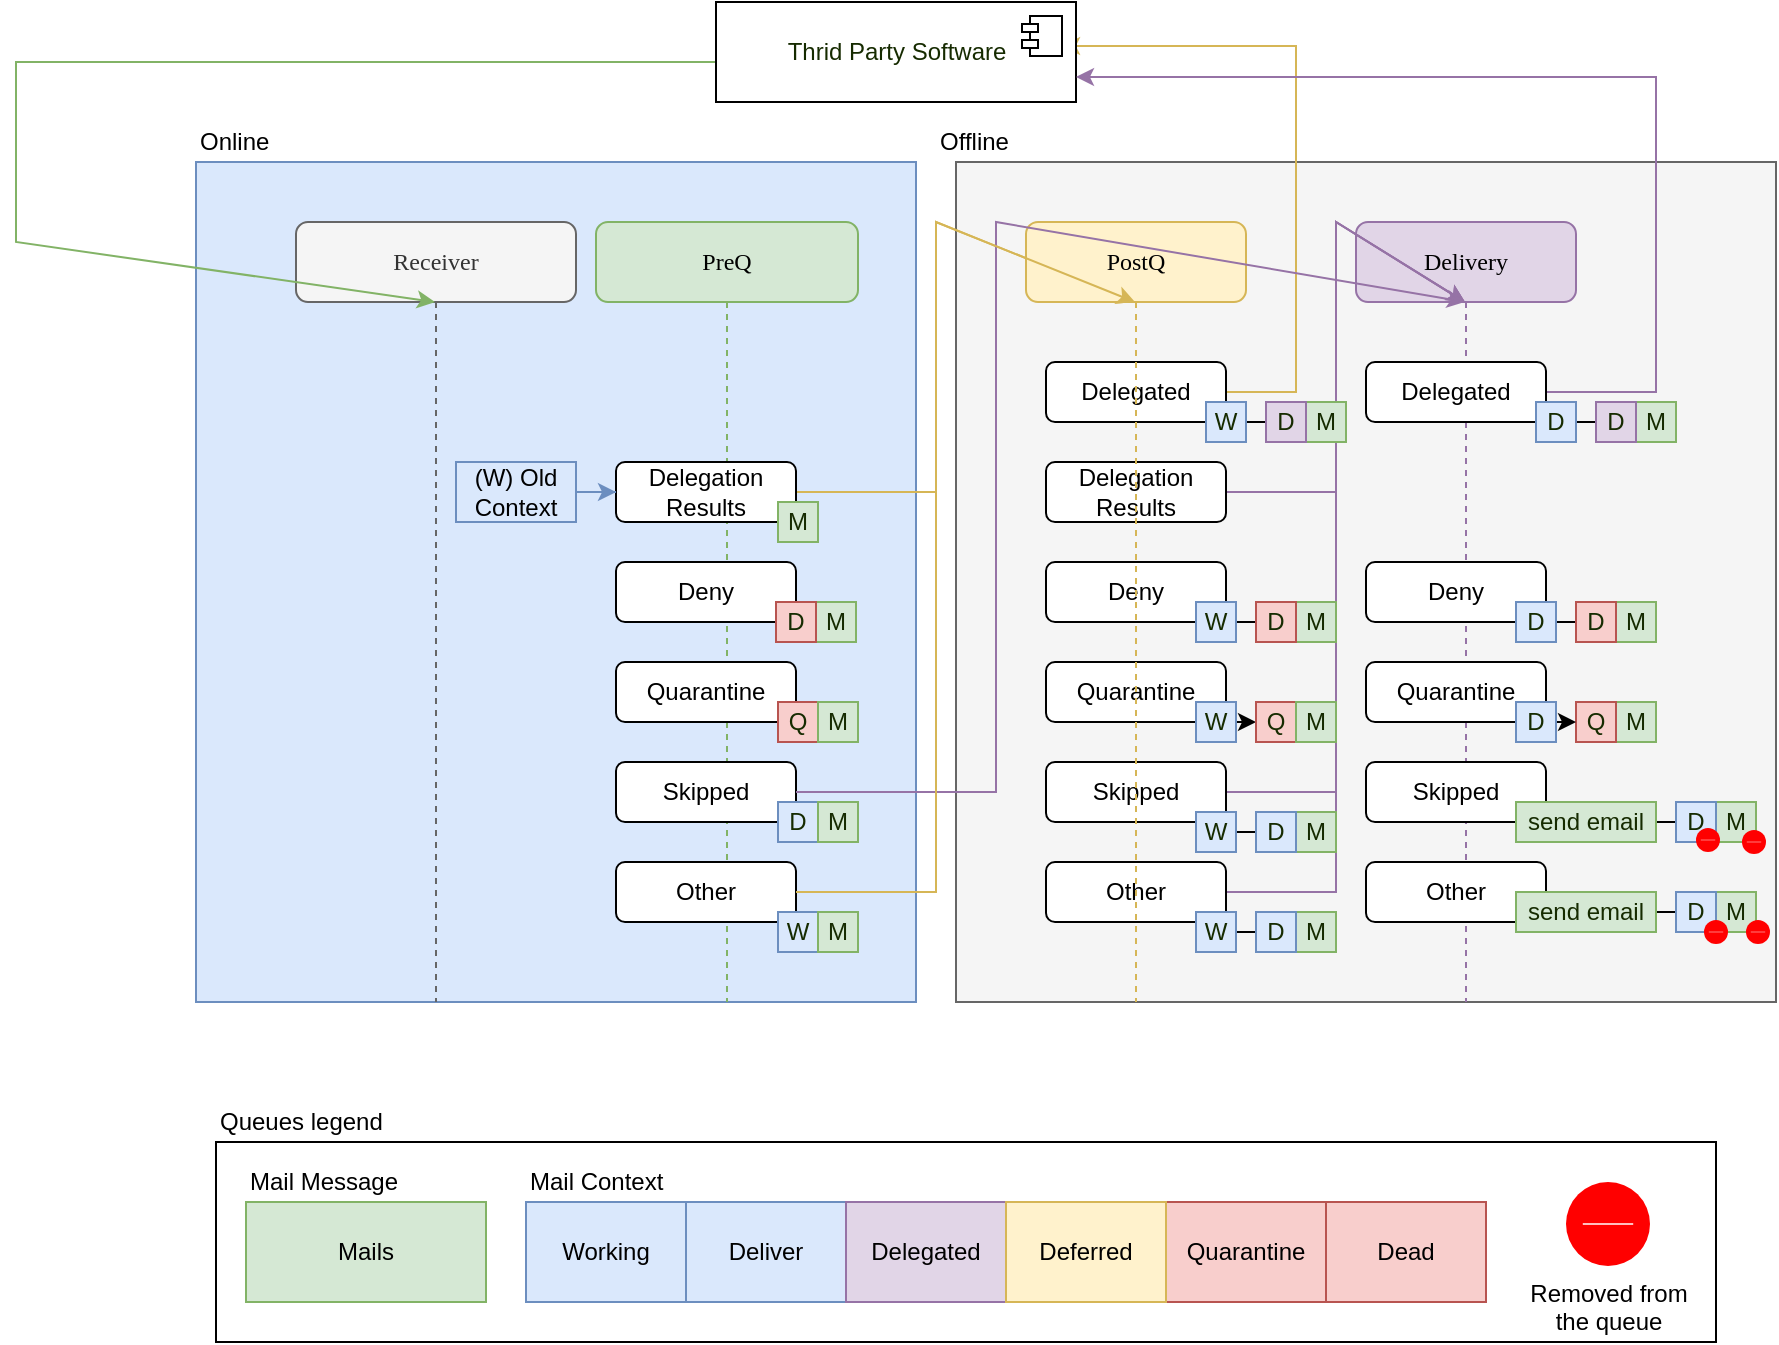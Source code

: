 <mxfile version="19.0.3" type="device"><diagram name="Page-1" id="13e1069c-82ec-6db2-03f1-153e76fe0fe0"><mxGraphModel dx="2502" dy="1712" grid="1" gridSize="10" guides="1" tooltips="1" connect="1" arrows="1" fold="1" page="1" pageScale="1" pageWidth="1100" pageHeight="850" background="none" math="0" shadow="0"><root><mxCell id="0"/><mxCell id="1" parent="0"/><mxCell id="8s8Zv9qoj44tUWXke9eF-142" value="" style="rounded=0;whiteSpace=wrap;html=1;fontColor=#162B00;align=left;" parent="1" vertex="1"><mxGeometry x="-90" y="540" width="750" height="100" as="geometry"/></mxCell><mxCell id="8s8Zv9qoj44tUWXke9eF-3" value="" style="rounded=0;whiteSpace=wrap;html=1;fillColor=#dae8fc;strokeColor=#6c8ebf;" parent="1" vertex="1"><mxGeometry x="-100" y="50" width="360" height="420" as="geometry"/></mxCell><mxCell id="7baba1c4bc27f4b0-2" value="PostQ" style="shape=umlLifeline;perimeter=lifelinePerimeter;whiteSpace=wrap;html=1;container=1;collapsible=0;recursiveResize=0;outlineConnect=0;rounded=1;shadow=0;comic=0;labelBackgroundColor=none;strokeWidth=1;fontFamily=Verdana;fontSize=12;align=center;fillColor=#fff2cc;strokeColor=#d6b656;" parent="1" vertex="1"><mxGeometry x="330" y="80" width="360" height="390" as="geometry"/></mxCell><mxCell id="8s8Zv9qoj44tUWXke9eF-2" value="" style="rounded=0;whiteSpace=wrap;html=1;fillColor=#f5f5f5;strokeColor=#666666;fontColor=#333333;" parent="7baba1c4bc27f4b0-2" vertex="1"><mxGeometry x="-50" y="-30" width="410" height="420" as="geometry"/></mxCell><mxCell id="0sB65kFqzgGBCB_GelJH-44" value="&lt;font color=&quot;#162b00&quot;&gt;M&lt;/font&gt;" style="rounded=0;whiteSpace=wrap;html=1;fillColor=#d5e8d4;strokeColor=#82b366;" vertex="1" parent="7baba1c4bc27f4b0-2"><mxGeometry x="290" y="90" width="20" height="20" as="geometry"/></mxCell><mxCell id="8s8Zv9qoj44tUWXke9eF-116" value="&lt;font color=&quot;#162b00&quot;&gt;M&lt;/font&gt;" style="rounded=0;whiteSpace=wrap;html=1;fillColor=#d5e8d4;strokeColor=#82b366;" parent="7baba1c4bc27f4b0-2" vertex="1"><mxGeometry x="280" y="190" width="20" height="20" as="geometry"/></mxCell><mxCell id="0sB65kFqzgGBCB_GelJH-50" value="&lt;font color=&quot;#162b00&quot;&gt;M&lt;/font&gt;" style="rounded=0;whiteSpace=wrap;html=1;fillColor=#d5e8d4;strokeColor=#82b366;" vertex="1" parent="7baba1c4bc27f4b0-2"><mxGeometry x="280" y="240" width="20" height="20" as="geometry"/></mxCell><mxCell id="0sB65kFqzgGBCB_GelJH-59" value="&lt;font color=&quot;#162b00&quot;&gt;M&lt;/font&gt;" style="rounded=0;whiteSpace=wrap;html=1;fillColor=#d5e8d4;strokeColor=#82b366;" vertex="1" parent="7baba1c4bc27f4b0-2"><mxGeometry x="330" y="335" width="20" height="20" as="geometry"/></mxCell><mxCell id="0sB65kFqzgGBCB_GelJH-58" value="&lt;font color=&quot;#162b00&quot;&gt;M&lt;/font&gt;" style="rounded=0;whiteSpace=wrap;html=1;fillColor=#d5e8d4;strokeColor=#82b366;" vertex="1" parent="7baba1c4bc27f4b0-2"><mxGeometry x="330" y="290" width="20" height="20" as="geometry"/></mxCell><mxCell id="7baba1c4bc27f4b0-3" value="Delivery" style="shape=umlLifeline;perimeter=lifelinePerimeter;whiteSpace=wrap;html=1;container=1;collapsible=0;recursiveResize=0;outlineConnect=0;rounded=1;shadow=0;comic=0;labelBackgroundColor=none;strokeWidth=1;fontFamily=Verdana;fontSize=12;align=center;fillColor=#e1d5e7;strokeColor=#9673a6;" parent="1" vertex="1"><mxGeometry x="480" y="80" width="110" height="390" as="geometry"/></mxCell><mxCell id="7baba1c4bc27f4b0-8" value="PreQ" style="shape=umlLifeline;perimeter=lifelinePerimeter;whiteSpace=wrap;html=1;container=1;collapsible=0;recursiveResize=0;outlineConnect=0;rounded=1;shadow=0;comic=0;labelBackgroundColor=none;strokeWidth=1;fontFamily=Verdana;fontSize=12;align=center;fillColor=#d5e8d4;strokeColor=#82b366;" parent="1" vertex="1"><mxGeometry x="100" y="80" width="131" height="390" as="geometry"/></mxCell><mxCell id="8s8Zv9qoj44tUWXke9eF-45" value="&lt;font color=&quot;#162b00&quot;&gt;M&lt;/font&gt;" style="rounded=0;whiteSpace=wrap;html=1;fillColor=#d5e8d4;strokeColor=#82b366;" parent="7baba1c4bc27f4b0-8" vertex="1"><mxGeometry x="110" y="190" width="20" height="20" as="geometry"/></mxCell><mxCell id="8s8Zv9qoj44tUWXke9eF-32" value="Other" style="rounded=1;whiteSpace=wrap;html=1;" parent="7baba1c4bc27f4b0-8" vertex="1"><mxGeometry x="10" y="320" width="90" height="30" as="geometry"/></mxCell><mxCell id="8s8Zv9qoj44tUWXke9eF-30" value="Skipped" style="rounded=1;whiteSpace=wrap;html=1;" parent="7baba1c4bc27f4b0-8" vertex="1"><mxGeometry x="10" y="270" width="90" height="30" as="geometry"/></mxCell><mxCell id="8s8Zv9qoj44tUWXke9eF-53" value="Quarantine" style="rounded=1;whiteSpace=wrap;html=1;" parent="7baba1c4bc27f4b0-8" vertex="1"><mxGeometry x="10" y="220" width="90" height="30" as="geometry"/></mxCell><mxCell id="8s8Zv9qoj44tUWXke9eF-38" value="&lt;font color=&quot;#162b00&quot;&gt;W&lt;/font&gt;" style="rounded=0;whiteSpace=wrap;html=1;fillColor=#dae8fc;strokeColor=#6c8ebf;" parent="7baba1c4bc27f4b0-8" vertex="1"><mxGeometry x="91" y="345" width="20" height="20" as="geometry"/></mxCell><mxCell id="8s8Zv9qoj44tUWXke9eF-42" value="&lt;font color=&quot;#162b00&quot;&gt;M&lt;/font&gt;" style="rounded=0;whiteSpace=wrap;html=1;fillColor=#d5e8d4;strokeColor=#82b366;" parent="7baba1c4bc27f4b0-8" vertex="1"><mxGeometry x="111" y="345" width="20" height="20" as="geometry"/></mxCell><mxCell id="8s8Zv9qoj44tUWXke9eF-55" value="&lt;font color=&quot;#162b00&quot;&gt;Q&lt;/font&gt;" style="rounded=0;whiteSpace=wrap;html=1;fillColor=#f8cecc;strokeColor=#b85450;" parent="7baba1c4bc27f4b0-8" vertex="1"><mxGeometry x="91" y="240" width="20" height="20" as="geometry"/></mxCell><mxCell id="8s8Zv9qoj44tUWXke9eF-41" value="&lt;font color=&quot;#162b00&quot;&gt;M&lt;/font&gt;" style="rounded=0;whiteSpace=wrap;html=1;fillColor=#d5e8d4;strokeColor=#82b366;" parent="7baba1c4bc27f4b0-8" vertex="1"><mxGeometry x="111" y="240" width="20" height="20" as="geometry"/></mxCell><mxCell id="8s8Zv9qoj44tUWXke9eF-28" value="Deny" style="rounded=1;whiteSpace=wrap;html=1;" parent="7baba1c4bc27f4b0-8" vertex="1"><mxGeometry x="10" y="170" width="90" height="30" as="geometry"/></mxCell><mxCell id="8s8Zv9qoj44tUWXke9eF-40" value="&lt;font color=&quot;#162b00&quot;&gt;D&lt;/font&gt;" style="rounded=0;whiteSpace=wrap;html=1;fillColor=#dae8fc;strokeColor=#6c8ebf;" parent="7baba1c4bc27f4b0-8" vertex="1"><mxGeometry x="91" y="290" width="20" height="20" as="geometry"/></mxCell><mxCell id="0sB65kFqzgGBCB_GelJH-1" value="&lt;font color=&quot;#162b00&quot;&gt;M&lt;/font&gt;" style="rounded=0;whiteSpace=wrap;html=1;fillColor=#d5e8d4;strokeColor=#82b366;" vertex="1" parent="7baba1c4bc27f4b0-8"><mxGeometry x="111" y="290" width="20" height="20" as="geometry"/></mxCell><mxCell id="8s8Zv9qoj44tUWXke9eF-4" value="Online" style="text;html=1;strokeColor=none;fillColor=none;align=left;verticalAlign=middle;whiteSpace=wrap;rounded=0;" parent="1" vertex="1"><mxGeometry x="-100" y="30" width="60" height="20" as="geometry"/></mxCell><mxCell id="8s8Zv9qoj44tUWXke9eF-5" value="Offline" style="text;html=1;strokeColor=none;fillColor=none;align=left;verticalAlign=middle;whiteSpace=wrap;rounded=0;" parent="1" vertex="1"><mxGeometry x="270" y="30" width="60" height="20" as="geometry"/></mxCell><mxCell id="8s8Zv9qoj44tUWXke9eF-18" value="Receiver" style="shape=umlLifeline;perimeter=lifelinePerimeter;whiteSpace=wrap;html=1;container=1;collapsible=0;recursiveResize=0;outlineConnect=0;rounded=1;shadow=0;comic=0;labelBackgroundColor=none;strokeWidth=1;fontFamily=Verdana;fontSize=12;align=center;fillColor=#f5f5f5;fontColor=#333333;strokeColor=#666666;" parent="1" vertex="1"><mxGeometry x="-50" y="80" width="140" height="390" as="geometry"/></mxCell><mxCell id="8s8Zv9qoj44tUWXke9eF-25" value="(W) Old Context" style="text;html=1;strokeColor=#6c8ebf;fillColor=#dae8fc;align=center;verticalAlign=middle;whiteSpace=wrap;rounded=0;" parent="8s8Zv9qoj44tUWXke9eF-18" vertex="1"><mxGeometry x="80" y="120" width="60" height="30" as="geometry"/></mxCell><mxCell id="8s8Zv9qoj44tUWXke9eF-21" style="edgeStyle=orthogonalEdgeStyle;rounded=0;orthogonalLoop=1;jettySize=auto;html=1;fillColor=#d5e8d4;strokeColor=#82b366;startArrow=none;" parent="1" source="8s8Zv9qoj44tUWXke9eF-96" target="8s8Zv9qoj44tUWXke9eF-18" edge="1"><mxGeometry relative="1" as="geometry"><mxPoint x="-170" y="-80" as="targetPoint"/><mxPoint x="235" y="-20" as="sourcePoint"/><Array as="points"><mxPoint x="-190"/><mxPoint x="-190" y="90"/></Array></mxGeometry></mxCell><mxCell id="0sB65kFqzgGBCB_GelJH-85" style="edgeStyle=orthogonalEdgeStyle;rounded=0;orthogonalLoop=1;jettySize=auto;html=1;fillColor=#fff2cc;strokeColor=#d6b656;" edge="1" parent="1" source="8s8Zv9qoj44tUWXke9eF-22" target="0sB65kFqzgGBCB_GelJH-82"><mxGeometry relative="1" as="geometry"><Array as="points"><mxPoint x="270" y="215"/><mxPoint x="270" y="80"/></Array></mxGeometry></mxCell><mxCell id="8s8Zv9qoj44tUWXke9eF-22" value="Delegation Results" style="rounded=1;whiteSpace=wrap;html=1;" parent="1" vertex="1"><mxGeometry x="110" y="200" width="90" height="30" as="geometry"/></mxCell><mxCell id="8s8Zv9qoj44tUWXke9eF-44" value="&lt;font color=&quot;#162b00&quot;&gt;D&lt;/font&gt;" style="rounded=0;whiteSpace=wrap;html=1;fillColor=#f8cecc;strokeColor=#b85450;" parent="1" vertex="1"><mxGeometry x="190" y="270" width="20" height="20" as="geometry"/></mxCell><mxCell id="8s8Zv9qoj44tUWXke9eF-60" value="Quarantine" style="rounded=1;whiteSpace=wrap;html=1;" parent="1" vertex="1"><mxGeometry x="325" y="300" width="90" height="30" as="geometry"/></mxCell><mxCell id="8s8Zv9qoj44tUWXke9eF-110" style="edgeStyle=orthogonalEdgeStyle;rounded=0;orthogonalLoop=1;jettySize=auto;html=1;entryX=1;entryY=0.75;entryDx=0;entryDy=0;fontColor=#162B00;fillColor=#fff2cc;strokeColor=#d6b656;" parent="1" source="8s8Zv9qoj44tUWXke9eF-57" target="8s8Zv9qoj44tUWXke9eF-97" edge="1"><mxGeometry relative="1" as="geometry"><Array as="points"><mxPoint x="450" y="165"/><mxPoint x="450" y="-8"/></Array></mxGeometry></mxCell><mxCell id="8s8Zv9qoj44tUWXke9eF-57" value="Delegated" style="rounded=1;whiteSpace=wrap;html=1;" parent="1" vertex="1"><mxGeometry x="325" y="150" width="90" height="30" as="geometry"/></mxCell><mxCell id="8s8Zv9qoj44tUWXke9eF-89" style="edgeStyle=orthogonalEdgeStyle;rounded=0;orthogonalLoop=1;jettySize=auto;html=1;fontColor=#162B00;fillColor=#e1d5e7;strokeColor=#9673a6;" parent="1" source="8s8Zv9qoj44tUWXke9eF-58" target="7baba1c4bc27f4b0-3" edge="1"><mxGeometry relative="1" as="geometry"><Array as="points"><mxPoint x="470" y="415"/><mxPoint x="470" y="80"/></Array></mxGeometry></mxCell><mxCell id="8s8Zv9qoj44tUWXke9eF-58" value="Other" style="rounded=1;whiteSpace=wrap;html=1;" parent="1" vertex="1"><mxGeometry x="325" y="400" width="90" height="30" as="geometry"/></mxCell><mxCell id="8s8Zv9qoj44tUWXke9eF-92" style="edgeStyle=orthogonalEdgeStyle;rounded=0;orthogonalLoop=1;jettySize=auto;html=1;fontColor=#162B00;fillColor=#e1d5e7;strokeColor=#9673a6;" parent="1" source="8s8Zv9qoj44tUWXke9eF-59" target="7baba1c4bc27f4b0-3" edge="1"><mxGeometry relative="1" as="geometry"><Array as="points"><mxPoint x="470" y="365"/><mxPoint x="470" y="80"/></Array></mxGeometry></mxCell><mxCell id="8s8Zv9qoj44tUWXke9eF-59" value="Skipped" style="rounded=1;whiteSpace=wrap;html=1;" parent="1" vertex="1"><mxGeometry x="325" y="350" width="90" height="30" as="geometry"/></mxCell><mxCell id="8s8Zv9qoj44tUWXke9eF-61" value="Deny" style="rounded=1;whiteSpace=wrap;html=1;" parent="1" vertex="1"><mxGeometry x="325" y="250" width="90" height="30" as="geometry"/></mxCell><mxCell id="8s8Zv9qoj44tUWXke9eF-76" style="edgeStyle=orthogonalEdgeStyle;rounded=0;orthogonalLoop=1;jettySize=auto;html=1;fontColor=#162B00;fillColor=#e1d5e7;strokeColor=#9673a6;" parent="1" source="8s8Zv9qoj44tUWXke9eF-62" target="7baba1c4bc27f4b0-3" edge="1"><mxGeometry relative="1" as="geometry"><Array as="points"><mxPoint x="470" y="215"/><mxPoint x="470" y="80"/></Array></mxGeometry></mxCell><mxCell id="8s8Zv9qoj44tUWXke9eF-62" value="Delegation Results" style="rounded=1;whiteSpace=wrap;html=1;" parent="1" vertex="1"><mxGeometry x="325" y="200" width="90" height="30" as="geometry"/></mxCell><mxCell id="8s8Zv9qoj44tUWXke9eF-71" style="edgeStyle=orthogonalEdgeStyle;rounded=0;orthogonalLoop=1;jettySize=auto;html=1;entryX=0;entryY=0.5;entryDx=0;entryDy=0;fontColor=#162B00;" parent="1" target="8s8Zv9qoj44tUWXke9eF-66" edge="1"><mxGeometry relative="1" as="geometry"><mxPoint x="420" y="330" as="sourcePoint"/></mxGeometry></mxCell><mxCell id="8s8Zv9qoj44tUWXke9eF-66" value="&lt;font color=&quot;#162b00&quot;&gt;Q&lt;/font&gt;" style="rounded=0;whiteSpace=wrap;html=1;fillColor=#f8cecc;strokeColor=#b85450;" parent="1" vertex="1"><mxGeometry x="430" y="320" width="20" height="20" as="geometry"/></mxCell><mxCell id="8s8Zv9qoj44tUWXke9eF-72" value="&lt;font color=&quot;#162b00&quot;&gt;W&lt;/font&gt;" style="rounded=0;whiteSpace=wrap;html=1;fillColor=#dae8fc;strokeColor=#6c8ebf;" parent="1" vertex="1"><mxGeometry x="400" y="320" width="20" height="20" as="geometry"/></mxCell><mxCell id="8s8Zv9qoj44tUWXke9eF-73" value="&lt;font color=&quot;#162b00&quot;&gt;M&lt;/font&gt;" style="rounded=0;whiteSpace=wrap;html=1;fillColor=#d5e8d4;strokeColor=#82b366;" parent="1" vertex="1"><mxGeometry x="450" y="320" width="20" height="20" as="geometry"/></mxCell><mxCell id="8s8Zv9qoj44tUWXke9eF-96" value="Thrid Party Software" style="html=1;dropTarget=0;fontColor=#162B00;" parent="1" vertex="1"><mxGeometry x="160" y="-30" width="180" height="50" as="geometry"/></mxCell><mxCell id="8s8Zv9qoj44tUWXke9eF-97" value="" style="shape=module;jettyWidth=8;jettyHeight=4;fontColor=#162B00;" parent="8s8Zv9qoj44tUWXke9eF-96" vertex="1"><mxGeometry x="1" width="20" height="20" relative="1" as="geometry"><mxPoint x="-27" y="7" as="offset"/></mxGeometry></mxCell><mxCell id="8s8Zv9qoj44tUWXke9eF-100" style="edgeStyle=orthogonalEdgeStyle;rounded=0;orthogonalLoop=1;jettySize=auto;html=1;entryX=0;entryY=0.5;entryDx=0;entryDy=0;fontColor=#162B00;fillColor=#dae8fc;strokeColor=#6c8ebf;" parent="1" source="8s8Zv9qoj44tUWXke9eF-25" target="8s8Zv9qoj44tUWXke9eF-22" edge="1"><mxGeometry relative="1" as="geometry"/></mxCell><mxCell id="8s8Zv9qoj44tUWXke9eF-101" value="&lt;font color=&quot;#162b00&quot;&gt;M&lt;/font&gt;" style="rounded=0;whiteSpace=wrap;html=1;fillColor=#d5e8d4;strokeColor=#82b366;" parent="1" vertex="1"><mxGeometry x="191" y="220" width="20" height="20" as="geometry"/></mxCell><mxCell id="8s8Zv9qoj44tUWXke9eF-102" value="Quarantine" style="rounded=1;whiteSpace=wrap;html=1;" parent="1" vertex="1"><mxGeometry x="485" y="300" width="90" height="30" as="geometry"/></mxCell><mxCell id="8s8Zv9qoj44tUWXke9eF-111" style="edgeStyle=orthogonalEdgeStyle;rounded=0;orthogonalLoop=1;jettySize=auto;html=1;entryX=1;entryY=0.75;entryDx=0;entryDy=0;fontColor=#162B00;fillColor=#e1d5e7;strokeColor=#9673a6;" parent="1" source="8s8Zv9qoj44tUWXke9eF-103" target="8s8Zv9qoj44tUWXke9eF-96" edge="1"><mxGeometry relative="1" as="geometry"><Array as="points"><mxPoint x="630" y="165"/><mxPoint x="630" y="8"/></Array></mxGeometry></mxCell><mxCell id="8s8Zv9qoj44tUWXke9eF-103" value="Delegated" style="rounded=1;whiteSpace=wrap;html=1;" parent="1" vertex="1"><mxGeometry x="485" y="150" width="90" height="30" as="geometry"/></mxCell><mxCell id="8s8Zv9qoj44tUWXke9eF-104" value="Other" style="rounded=1;whiteSpace=wrap;html=1;" parent="1" vertex="1"><mxGeometry x="485" y="400" width="90" height="30" as="geometry"/></mxCell><mxCell id="8s8Zv9qoj44tUWXke9eF-105" value="Skipped" style="rounded=1;whiteSpace=wrap;html=1;" parent="1" vertex="1"><mxGeometry x="485" y="350" width="90" height="30" as="geometry"/></mxCell><mxCell id="8s8Zv9qoj44tUWXke9eF-106" value="Deny" style="rounded=1;whiteSpace=wrap;html=1;" parent="1" vertex="1"><mxGeometry x="485" y="250" width="90" height="30" as="geometry"/></mxCell><mxCell id="0sB65kFqzgGBCB_GelJH-42" style="edgeStyle=orthogonalEdgeStyle;rounded=0;orthogonalLoop=1;jettySize=auto;html=1;" edge="1" parent="1" source="8s8Zv9qoj44tUWXke9eF-112"><mxGeometry relative="1" as="geometry"><mxPoint x="600" y="180" as="targetPoint"/></mxGeometry></mxCell><mxCell id="8s8Zv9qoj44tUWXke9eF-112" value="&lt;font color=&quot;#162b00&quot;&gt;D&lt;/font&gt;" style="rounded=0;whiteSpace=wrap;html=1;fillColor=#dae8fc;strokeColor=#6c8ebf;" parent="1" vertex="1"><mxGeometry x="570" y="170" width="20" height="20" as="geometry"/></mxCell><mxCell id="8s8Zv9qoj44tUWXke9eF-120" value="&lt;font color=&quot;#162b00&quot;&gt;Q&lt;/font&gt;" style="rounded=0;whiteSpace=wrap;html=1;fillColor=#f8cecc;strokeColor=#b85450;" parent="1" vertex="1"><mxGeometry x="590" y="320" width="20" height="20" as="geometry"/></mxCell><mxCell id="8s8Zv9qoj44tUWXke9eF-127" style="edgeStyle=orthogonalEdgeStyle;rounded=0;orthogonalLoop=1;jettySize=auto;html=1;entryX=0;entryY=0.5;entryDx=0;entryDy=0;fontColor=#162B00;" parent="1" target="8s8Zv9qoj44tUWXke9eF-120" edge="1"><mxGeometry relative="1" as="geometry"><mxPoint x="575" y="330.018" as="sourcePoint"/></mxGeometry></mxCell><mxCell id="8s8Zv9qoj44tUWXke9eF-130" value="Working" style="rounded=0;whiteSpace=wrap;html=1;fillColor=#dae8fc;strokeColor=#6c8ebf;" parent="1" vertex="1"><mxGeometry x="65" y="570" width="80" height="50" as="geometry"/></mxCell><mxCell id="8s8Zv9qoj44tUWXke9eF-131" value="Deliver" style="rounded=0;whiteSpace=wrap;html=1;fillColor=#dae8fc;strokeColor=#6c8ebf;" parent="1" vertex="1"><mxGeometry x="145" y="570" width="80" height="50" as="geometry"/></mxCell><mxCell id="8s8Zv9qoj44tUWXke9eF-132" value="Delegated" style="rounded=0;whiteSpace=wrap;html=1;fillColor=#e1d5e7;strokeColor=#9673a6;" parent="1" vertex="1"><mxGeometry x="225" y="570" width="80" height="50" as="geometry"/></mxCell><mxCell id="8s8Zv9qoj44tUWXke9eF-133" value="Quarantine" style="rounded=0;whiteSpace=wrap;html=1;fillColor=#f8cecc;strokeColor=#b85450;" parent="1" vertex="1"><mxGeometry x="385" y="570" width="80" height="50" as="geometry"/></mxCell><mxCell id="8s8Zv9qoj44tUWXke9eF-134" value="Dead" style="rounded=0;whiteSpace=wrap;html=1;fillColor=#f8cecc;strokeColor=#b85450;" parent="1" vertex="1"><mxGeometry x="465" y="570" width="80" height="50" as="geometry"/></mxCell><mxCell id="8s8Zv9qoj44tUWXke9eF-135" value="Mails" style="rounded=0;whiteSpace=wrap;html=1;fillColor=#d5e8d4;strokeColor=#82b366;" parent="1" vertex="1"><mxGeometry x="-75" y="570" width="120" height="50" as="geometry"/></mxCell><mxCell id="8s8Zv9qoj44tUWXke9eF-136" value="Mail Message" style="text;html=1;strokeColor=none;fillColor=none;align=left;verticalAlign=middle;whiteSpace=wrap;rounded=0;" parent="1" vertex="1"><mxGeometry x="-75" y="550" width="80" height="20" as="geometry"/></mxCell><mxCell id="8s8Zv9qoj44tUWXke9eF-137" value="Mail Context" style="text;html=1;strokeColor=none;fillColor=none;align=left;verticalAlign=middle;whiteSpace=wrap;rounded=0;" parent="1" vertex="1"><mxGeometry x="65" y="550" width="90" height="20" as="geometry"/></mxCell><mxCell id="8s8Zv9qoj44tUWXke9eF-138" value="Mails" style="rounded=0;whiteSpace=wrap;html=1;fillColor=#d5e8d4;strokeColor=#82b366;" parent="1" vertex="1"><mxGeometry x="-75" y="570" width="120" height="50" as="geometry"/></mxCell><mxCell id="8s8Zv9qoj44tUWXke9eF-143" value="Queues legend" style="text;html=1;strokeColor=none;fillColor=none;align=left;verticalAlign=middle;whiteSpace=wrap;rounded=0;" parent="1" vertex="1"><mxGeometry x="-90" y="520" width="90" height="20" as="geometry"/></mxCell><mxCell id="0sB65kFqzgGBCB_GelJH-2" value="Deferred" style="rounded=0;whiteSpace=wrap;html=1;fillColor=#fff2cc;strokeColor=#d6b656;" vertex="1" parent="1"><mxGeometry x="305" y="570" width="80" height="50" as="geometry"/></mxCell><mxCell id="0sB65kFqzgGBCB_GelJH-13" style="edgeStyle=orthogonalEdgeStyle;rounded=0;orthogonalLoop=1;jettySize=auto;html=1;" edge="1" parent="1" source="0sB65kFqzgGBCB_GelJH-11"><mxGeometry relative="1" as="geometry"><mxPoint x="435" y="180" as="targetPoint"/></mxGeometry></mxCell><mxCell id="0sB65kFqzgGBCB_GelJH-11" value="&lt;font color=&quot;#162b00&quot;&gt;W&lt;/font&gt;" style="rounded=0;whiteSpace=wrap;html=1;fillColor=#dae8fc;strokeColor=#6c8ebf;" vertex="1" parent="1"><mxGeometry x="405" y="170" width="20" height="20" as="geometry"/></mxCell><mxCell id="0sB65kFqzgGBCB_GelJH-12" value="&lt;font color=&quot;#162b00&quot;&gt;M&lt;/font&gt;" style="rounded=0;whiteSpace=wrap;html=1;fillColor=#d5e8d4;strokeColor=#82b366;" vertex="1" parent="1"><mxGeometry x="455" y="170" width="20" height="20" as="geometry"/></mxCell><mxCell id="0sB65kFqzgGBCB_GelJH-15" value="&lt;font color=&quot;#162b00&quot;&gt;D&lt;/font&gt;" style="rounded=0;whiteSpace=wrap;html=1;fillColor=#e1d5e7;strokeColor=#9673a6;" vertex="1" parent="1"><mxGeometry x="435" y="170" width="20" height="20" as="geometry"/></mxCell><mxCell id="0sB65kFqzgGBCB_GelJH-21" style="edgeStyle=orthogonalEdgeStyle;rounded=0;orthogonalLoop=1;jettySize=auto;html=1;entryX=0;entryY=0.5;entryDx=0;entryDy=0;" edge="1" parent="1" source="0sB65kFqzgGBCB_GelJH-19"><mxGeometry relative="1" as="geometry"><mxPoint x="430" y="280" as="targetPoint"/></mxGeometry></mxCell><mxCell id="0sB65kFqzgGBCB_GelJH-19" value="&lt;font color=&quot;#162b00&quot;&gt;W&lt;/font&gt;" style="rounded=0;whiteSpace=wrap;html=1;fillColor=#dae8fc;strokeColor=#6c8ebf;" vertex="1" parent="1"><mxGeometry x="400" y="270" width="20" height="20" as="geometry"/></mxCell><mxCell id="0sB65kFqzgGBCB_GelJH-20" value="&lt;font color=&quot;#162b00&quot;&gt;M&lt;/font&gt;" style="rounded=0;whiteSpace=wrap;html=1;fillColor=#d5e8d4;strokeColor=#82b366;" vertex="1" parent="1"><mxGeometry x="450" y="270" width="20" height="20" as="geometry"/></mxCell><mxCell id="0sB65kFqzgGBCB_GelJH-22" value="&lt;font color=&quot;#162b00&quot;&gt;D&lt;/font&gt;" style="rounded=0;whiteSpace=wrap;html=1;fillColor=#f8cecc;strokeColor=#b85450;" vertex="1" parent="1"><mxGeometry x="430" y="270" width="20" height="20" as="geometry"/></mxCell><mxCell id="0sB65kFqzgGBCB_GelJH-29" style="edgeStyle=orthogonalEdgeStyle;rounded=0;orthogonalLoop=1;jettySize=auto;html=1;entryX=0;entryY=0.5;entryDx=0;entryDy=0;" edge="1" parent="1" source="0sB65kFqzgGBCB_GelJH-30"><mxGeometry relative="1" as="geometry"><mxPoint x="430" y="385" as="targetPoint"/></mxGeometry></mxCell><mxCell id="0sB65kFqzgGBCB_GelJH-30" value="&lt;font color=&quot;#162b00&quot;&gt;W&lt;/font&gt;" style="rounded=0;whiteSpace=wrap;html=1;fillColor=#dae8fc;strokeColor=#6c8ebf;" vertex="1" parent="1"><mxGeometry x="400" y="375" width="20" height="20" as="geometry"/></mxCell><mxCell id="0sB65kFqzgGBCB_GelJH-31" value="&lt;font color=&quot;#162b00&quot;&gt;M&lt;/font&gt;" style="rounded=0;whiteSpace=wrap;html=1;fillColor=#d5e8d4;strokeColor=#82b366;" vertex="1" parent="1"><mxGeometry x="450" y="375" width="20" height="20" as="geometry"/></mxCell><mxCell id="0sB65kFqzgGBCB_GelJH-32" value="&lt;font color=&quot;#162b00&quot;&gt;D&lt;/font&gt;" style="rounded=0;whiteSpace=wrap;html=1;fillColor=#dae8fc;strokeColor=#6c8ebf;" vertex="1" parent="1"><mxGeometry x="430" y="375" width="20" height="20" as="geometry"/></mxCell><mxCell id="0sB65kFqzgGBCB_GelJH-37" style="edgeStyle=orthogonalEdgeStyle;rounded=0;orthogonalLoop=1;jettySize=auto;html=1;entryX=0;entryY=0.5;entryDx=0;entryDy=0;" edge="1" parent="1" source="0sB65kFqzgGBCB_GelJH-38"><mxGeometry relative="1" as="geometry"><mxPoint x="430" y="435" as="targetPoint"/></mxGeometry></mxCell><mxCell id="0sB65kFqzgGBCB_GelJH-38" value="&lt;font color=&quot;#162b00&quot;&gt;W&lt;/font&gt;" style="rounded=0;whiteSpace=wrap;html=1;fillColor=#dae8fc;strokeColor=#6c8ebf;" vertex="1" parent="1"><mxGeometry x="400" y="425" width="20" height="20" as="geometry"/></mxCell><mxCell id="0sB65kFqzgGBCB_GelJH-39" value="&lt;font color=&quot;#162b00&quot;&gt;M&lt;/font&gt;" style="rounded=0;whiteSpace=wrap;html=1;fillColor=#d5e8d4;strokeColor=#82b366;" vertex="1" parent="1"><mxGeometry x="450" y="425" width="20" height="20" as="geometry"/></mxCell><mxCell id="0sB65kFqzgGBCB_GelJH-40" value="&lt;font color=&quot;#162b00&quot;&gt;D&lt;/font&gt;" style="rounded=0;whiteSpace=wrap;html=1;fillColor=#dae8fc;strokeColor=#6c8ebf;" vertex="1" parent="1"><mxGeometry x="430" y="425" width="20" height="20" as="geometry"/></mxCell><mxCell id="0sB65kFqzgGBCB_GelJH-43" value="&lt;font color=&quot;#162b00&quot;&gt;D&lt;/font&gt;" style="rounded=0;whiteSpace=wrap;html=1;fillColor=#e1d5e7;strokeColor=#9673a6;" vertex="1" parent="1"><mxGeometry x="600" y="170" width="20" height="20" as="geometry"/></mxCell><mxCell id="0sB65kFqzgGBCB_GelJH-48" style="edgeStyle=orthogonalEdgeStyle;rounded=0;orthogonalLoop=1;jettySize=auto;html=1;entryX=0;entryY=0.5;entryDx=0;entryDy=0;" edge="1" parent="1" source="0sB65kFqzgGBCB_GelJH-46"><mxGeometry relative="1" as="geometry"><mxPoint x="590" y="280" as="targetPoint"/></mxGeometry></mxCell><mxCell id="0sB65kFqzgGBCB_GelJH-46" value="&lt;font color=&quot;#162b00&quot;&gt;D&lt;/font&gt;" style="rounded=0;whiteSpace=wrap;html=1;fillColor=#dae8fc;strokeColor=#6c8ebf;" vertex="1" parent="1"><mxGeometry x="560" y="270" width="20" height="20" as="geometry"/></mxCell><mxCell id="0sB65kFqzgGBCB_GelJH-49" value="&lt;font color=&quot;#162b00&quot;&gt;D&lt;/font&gt;" style="rounded=0;whiteSpace=wrap;html=1;fillColor=#f8cecc;strokeColor=#b85450;" vertex="1" parent="1"><mxGeometry x="590" y="270" width="20" height="20" as="geometry"/></mxCell><mxCell id="0sB65kFqzgGBCB_GelJH-51" value="&lt;font color=&quot;#162b00&quot;&gt;D&lt;/font&gt;" style="rounded=0;whiteSpace=wrap;html=1;fillColor=#dae8fc;strokeColor=#6c8ebf;" vertex="1" parent="1"><mxGeometry x="560" y="320" width="20" height="20" as="geometry"/></mxCell><mxCell id="0sB65kFqzgGBCB_GelJH-61" style="edgeStyle=orthogonalEdgeStyle;rounded=0;orthogonalLoop=1;jettySize=auto;html=1;entryX=0;entryY=0.5;entryDx=0;entryDy=0;" edge="1" parent="1" source="0sB65kFqzgGBCB_GelJH-55"><mxGeometry relative="1" as="geometry"><mxPoint x="640" y="425" as="targetPoint"/></mxGeometry></mxCell><mxCell id="0sB65kFqzgGBCB_GelJH-55" value="&lt;font color=&quot;#162b00&quot;&gt;send email&lt;/font&gt;" style="rounded=0;whiteSpace=wrap;html=1;fillColor=#d5e8d4;strokeColor=#82b366;" vertex="1" parent="1"><mxGeometry x="560" y="415" width="70" height="20" as="geometry"/></mxCell><mxCell id="0sB65kFqzgGBCB_GelJH-60" style="edgeStyle=orthogonalEdgeStyle;rounded=0;orthogonalLoop=1;jettySize=auto;html=1;entryX=0;entryY=0.5;entryDx=0;entryDy=0;" edge="1" parent="1" source="0sB65kFqzgGBCB_GelJH-57"><mxGeometry relative="1" as="geometry"><mxPoint x="640" y="380" as="targetPoint"/></mxGeometry></mxCell><mxCell id="0sB65kFqzgGBCB_GelJH-57" value="&lt;font color=&quot;#162b00&quot;&gt;send email&lt;/font&gt;" style="rounded=0;whiteSpace=wrap;html=1;fillColor=#d5e8d4;strokeColor=#82b366;" vertex="1" parent="1"><mxGeometry x="560" y="370" width="70" height="20" as="geometry"/></mxCell><mxCell id="0sB65kFqzgGBCB_GelJH-62" value="&lt;font color=&quot;#162b00&quot;&gt;D&lt;/font&gt;" style="rounded=0;whiteSpace=wrap;html=1;fillColor=#dae8fc;strokeColor=#6c8ebf;" vertex="1" parent="1"><mxGeometry x="640" y="415" width="20" height="20" as="geometry"/></mxCell><mxCell id="0sB65kFqzgGBCB_GelJH-63" value="&lt;font color=&quot;#162b00&quot;&gt;D&lt;/font&gt;" style="rounded=0;whiteSpace=wrap;html=1;fillColor=#dae8fc;strokeColor=#6c8ebf;" vertex="1" parent="1"><mxGeometry x="640" y="370" width="20" height="20" as="geometry"/></mxCell><mxCell id="0sB65kFqzgGBCB_GelJH-64" value="" style="html=1;verticalLabelPosition=bottom;labelBackgroundColor=#ffffff;verticalAlign=top;shadow=0;dashed=0;strokeWidth=2;shape=mxgraph.ios7.misc.delete;fillColor=#ff0000;strokeColor=#ffffff;sketch=0;" vertex="1" parent="1"><mxGeometry x="650" y="383" width="12" height="12" as="geometry"/></mxCell><mxCell id="0sB65kFqzgGBCB_GelJH-65" value="" style="html=1;verticalLabelPosition=bottom;labelBackgroundColor=#ffffff;verticalAlign=top;shadow=0;dashed=0;strokeWidth=2;shape=mxgraph.ios7.misc.delete;fillColor=#ff0000;strokeColor=#ffffff;sketch=0;" vertex="1" parent="1"><mxGeometry x="673" y="384" width="12" height="12" as="geometry"/></mxCell><mxCell id="0sB65kFqzgGBCB_GelJH-66" value="" style="html=1;verticalLabelPosition=bottom;labelBackgroundColor=#ffffff;verticalAlign=top;shadow=0;dashed=0;strokeWidth=2;shape=mxgraph.ios7.misc.delete;fillColor=#ff0000;strokeColor=#ffffff;sketch=0;" vertex="1" parent="1"><mxGeometry x="654" y="429" width="12" height="12" as="geometry"/></mxCell><mxCell id="0sB65kFqzgGBCB_GelJH-67" value="" style="html=1;verticalLabelPosition=bottom;labelBackgroundColor=#ffffff;verticalAlign=top;shadow=0;dashed=0;strokeWidth=2;shape=mxgraph.ios7.misc.delete;fillColor=#ff0000;strokeColor=#ffffff;sketch=0;" vertex="1" parent="1"><mxGeometry x="675" y="429" width="12" height="12" as="geometry"/></mxCell><mxCell id="0sB65kFqzgGBCB_GelJH-68" value="Removed from&lt;br&gt;the queue" style="html=1;verticalLabelPosition=bottom;labelBackgroundColor=#ffffff;verticalAlign=top;shadow=0;dashed=0;strokeWidth=2;shape=mxgraph.ios7.misc.delete;fillColor=#ff0000;strokeColor=#ffffff;sketch=0;" vertex="1" parent="1"><mxGeometry x="585" y="560" width="42" height="42" as="geometry"/></mxCell><mxCell id="0sB65kFqzgGBCB_GelJH-82" value="PostQ" style="shape=umlLifeline;perimeter=lifelinePerimeter;whiteSpace=wrap;html=1;container=1;collapsible=0;recursiveResize=0;outlineConnect=0;rounded=1;shadow=0;comic=0;labelBackgroundColor=none;strokeWidth=1;fontFamily=Verdana;fontSize=12;align=center;fillColor=#fff2cc;strokeColor=#d6b656;" vertex="1" parent="1"><mxGeometry x="315" y="80" width="110" height="390" as="geometry"/></mxCell><mxCell id="0sB65kFqzgGBCB_GelJH-86" style="edgeStyle=orthogonalEdgeStyle;rounded=0;orthogonalLoop=1;jettySize=auto;html=1;fillColor=#e1d5e7;strokeColor=#9673a6;" edge="1" parent="1" source="8s8Zv9qoj44tUWXke9eF-30" target="7baba1c4bc27f4b0-3"><mxGeometry relative="1" as="geometry"><Array as="points"><mxPoint x="300" y="365"/><mxPoint x="300" y="80"/></Array></mxGeometry></mxCell><mxCell id="0sB65kFqzgGBCB_GelJH-87" style="edgeStyle=orthogonalEdgeStyle;rounded=0;orthogonalLoop=1;jettySize=auto;html=1;fillColor=#fff2cc;strokeColor=#d6b656;" edge="1" parent="1" source="8s8Zv9qoj44tUWXke9eF-32" target="0sB65kFqzgGBCB_GelJH-82"><mxGeometry relative="1" as="geometry"><Array as="points"><mxPoint x="270" y="415"/><mxPoint x="270" y="80"/></Array></mxGeometry></mxCell></root></mxGraphModel></diagram></mxfile>